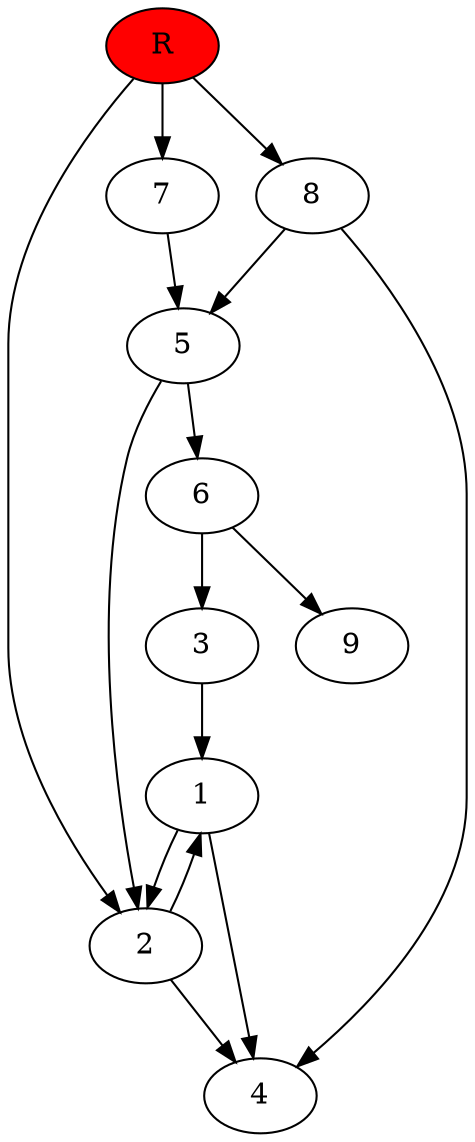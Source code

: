 digraph prb3268 {
	1
	2
	3
	4
	5
	6
	7
	8
	R [fillcolor="#ff0000" style=filled]
	1 -> 2
	1 -> 4
	2 -> 1
	2 -> 4
	3 -> 1
	5 -> 2
	5 -> 6
	6 -> 3
	6 -> 9
	7 -> 5
	8 -> 4
	8 -> 5
	R -> 2
	R -> 7
	R -> 8
}
